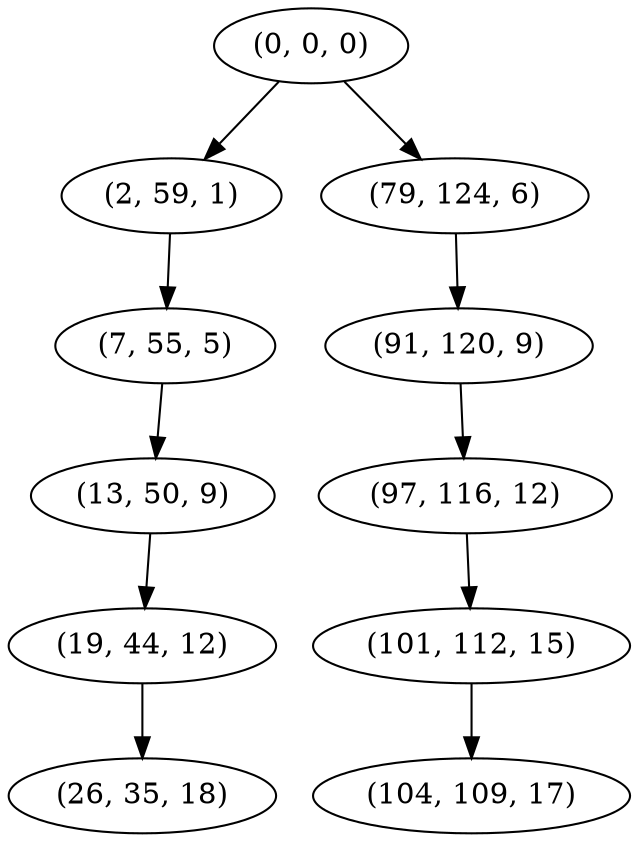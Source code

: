 digraph tree {
    "(0, 0, 0)";
    "(2, 59, 1)";
    "(7, 55, 5)";
    "(13, 50, 9)";
    "(19, 44, 12)";
    "(26, 35, 18)";
    "(79, 124, 6)";
    "(91, 120, 9)";
    "(97, 116, 12)";
    "(101, 112, 15)";
    "(104, 109, 17)";
    "(0, 0, 0)" -> "(2, 59, 1)";
    "(0, 0, 0)" -> "(79, 124, 6)";
    "(2, 59, 1)" -> "(7, 55, 5)";
    "(7, 55, 5)" -> "(13, 50, 9)";
    "(13, 50, 9)" -> "(19, 44, 12)";
    "(19, 44, 12)" -> "(26, 35, 18)";
    "(79, 124, 6)" -> "(91, 120, 9)";
    "(91, 120, 9)" -> "(97, 116, 12)";
    "(97, 116, 12)" -> "(101, 112, 15)";
    "(101, 112, 15)" -> "(104, 109, 17)";
}
